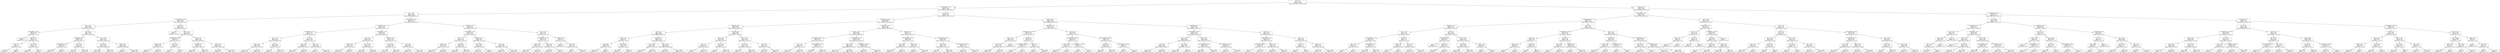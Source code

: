 digraph Tree {
node [shape=box] ;
0 [label="sex <= 1.5\ngini = 0.6776\nsamples = 17820\nvalue = [3179, 1024, 7156, 6325, 136]"] ;
1 [label="convertedAge <= 315.0\ngini = 0.6017\nsamples = 12359\nvalue = [2644, 371, 6929, 2388, 27]"] ;
0 -> 1 [labeldistance=2.5, labelangle=45, headlabel="True"] ;
2 [label="hour <= 16.5\ngini = 0.3256\nsamples = 4440\nvalue = [203, 9, 3584, 639, 5]"] ;
1 -> 2 ;
3 [label="convertedAge <= 105.0\ngini = 0.4254\nsamples = 2207\nvalue = [80, 5, 1583, 535, 4]"] ;
2 -> 3 ;
4 [label="hour <= 3.0\ngini = 0.3098\nsamples = 1283\nvalue = [19, 1, 1043, 219, 1]"] ;
3 -> 4 ;
5 [label="convertedAge <= 45.0\ngini = 0.3418\nsamples = 32\nvalue = [0, 0, 7, 25, 0]"] ;
4 -> 5 ;
6 [label="gini = 0.0\nsamples = 2\nvalue = [0, 0, 2, 0, 0]"] ;
5 -> 6 ;
7 [label="month <= 6.5\ngini = 0.2778\nsamples = 30\nvalue = [0, 0, 5, 25, 0]"] ;
5 -> 7 ;
8 [label="month <= 4.5\ngini = 0.5\nsamples = 6\nvalue = [0, 0, 3, 3, 0]"] ;
7 -> 8 ;
9 [label="gini = 0.375\nsamples = 4\nvalue = [0, 0, 1, 3, 0]"] ;
8 -> 9 ;
10 [label="gini = 0.0\nsamples = 2\nvalue = [0, 0, 2, 0, 0]"] ;
8 -> 10 ;
11 [label="day <= 23.0\ngini = 0.1528\nsamples = 24\nvalue = [0, 0, 2, 22, 0]"] ;
7 -> 11 ;
12 [label="gini = 0.0832\nsamples = 23\nvalue = [0, 0, 1, 22, 0]"] ;
11 -> 12 ;
13 [label="gini = 0.0\nsamples = 1\nvalue = [0, 0, 1, 0, 0]"] ;
11 -> 13 ;
14 [label="hour <= 9.5\ngini = 0.2899\nsamples = 1251\nvalue = [19, 1, 1036, 194, 1]"] ;
4 -> 14 ;
15 [label="AnimalType <= 0.5\ngini = 0.1005\nsamples = 114\nvalue = [0, 0, 108, 5, 1]"] ;
14 -> 15 ;
16 [label="convertedAge <= 75.0\ngini = 0.3018\nsamples = 27\nvalue = [0, 0, 22, 5, 0]"] ;
15 -> 16 ;
17 [label="gini = 0.0868\nsamples = 22\nvalue = [0, 0, 21, 1, 0]"] ;
16 -> 17 ;
18 [label="gini = 0.32\nsamples = 5\nvalue = [0, 0, 1, 4, 0]"] ;
16 -> 18 ;
19 [label="hour <= 8.5\ngini = 0.0227\nsamples = 87\nvalue = [0, 0, 86, 0, 1]"] ;
15 -> 19 ;
20 [label="gini = 0.0\nsamples = 58\nvalue = [0, 0, 58, 0, 0]"] ;
19 -> 20 ;
21 [label="gini = 0.0666\nsamples = 29\nvalue = [0, 0, 28, 0, 1]"] ;
19 -> 21 ;
22 [label="hour <= 14.5\ngini = 0.3059\nsamples = 1137\nvalue = [19, 1, 928, 189, 0]"] ;
14 -> 22 ;
23 [label="day <= 19.5\ngini = 0.3292\nsamples = 739\nvalue = [11, 0, 589, 139, 0]"] ;
22 -> 23 ;
24 [label="gini = 0.2876\nsamples = 462\nvalue = [11, 0, 384, 67, 0]"] ;
23 -> 24 ;
25 [label="gini = 0.3847\nsamples = 277\nvalue = [0, 0, 205, 72, 0]"] ;
23 -> 25 ;
26 [label="month <= 2.5\ngini = 0.2583\nsamples = 398\nvalue = [8, 1, 339, 50, 0]"] ;
22 -> 26 ;
27 [label="gini = 0.0\nsamples = 37\nvalue = [0, 0, 37, 0, 0]"] ;
26 -> 27 ;
28 [label="gini = 0.2805\nsamples = 361\nvalue = [8, 1, 302, 50, 0]"] ;
26 -> 28 ;
29 [label="hour <= 3.5\ngini = 0.5371\nsamples = 924\nvalue = [61, 4, 540, 316, 3]"] ;
3 -> 29 ;
30 [label="gini = 0.0\nsamples = 17\nvalue = [0, 0, 0, 17, 0]"] ;
29 -> 30 ;
31 [label="hour <= 10.5\ngini = 0.5323\nsamples = 907\nvalue = [61, 4, 540, 299, 3]"] ;
29 -> 31 ;
32 [label="convertedAge <= 255.0\ngini = 0.3526\nsamples = 43\nvalue = [0, 2, 34, 6, 1]"] ;
31 -> 32 ;
33 [label="hasName <= 0.5\ngini = 0.2669\nsamples = 39\nvalue = [0, 0, 33, 5, 1]"] ;
32 -> 33 ;
34 [label="gini = 0.5417\nsamples = 12\nvalue = [0, 0, 7, 4, 1]"] ;
33 -> 34 ;
35 [label="gini = 0.0713\nsamples = 27\nvalue = [0, 0, 26, 1, 0]"] ;
33 -> 35 ;
36 [label="hour <= 9.5\ngini = 0.625\nsamples = 4\nvalue = [0, 2, 1, 1, 0]"] ;
32 -> 36 ;
37 [label="gini = 0.0\nsamples = 2\nvalue = [0, 2, 0, 0, 0]"] ;
36 -> 37 ;
38 [label="gini = 0.5\nsamples = 2\nvalue = [0, 0, 1, 1, 0]"] ;
36 -> 38 ;
39 [label="month <= 3.5\ngini = 0.537\nsamples = 864\nvalue = [61, 2, 506, 293, 2]"] ;
31 -> 39 ;
40 [label="hasName <= 0.5\ngini = 0.522\nsamples = 205\nvalue = [22, 1, 130, 52, 0]"] ;
39 -> 40 ;
41 [label="gini = 0.5547\nsamples = 32\nvalue = [2, 0, 14, 16, 0]"] ;
40 -> 41 ;
42 [label="gini = 0.4937\nsamples = 173\nvalue = [20, 1, 116, 36, 0]"] ;
40 -> 42 ;
43 [label="month <= 5.5\ngini = 0.5372\nsamples = 659\nvalue = [39, 1, 376, 241, 2]"] ;
39 -> 43 ;
44 [label="gini = 0.6093\nsamples = 87\nvalue = [12, 0, 37, 38, 0]"] ;
43 -> 44 ;
45 [label="gini = 0.5206\nsamples = 572\nvalue = [27, 1, 339, 203, 2]"] ;
43 -> 45 ;
46 [label="convertedAge <= 135.0\ngini = 0.1918\nsamples = 2233\nvalue = [123, 4, 2001, 104, 1]"] ;
2 -> 46 ;
47 [label="AnimalType <= 0.5\ngini = 0.1107\nsamples = 1625\nvalue = [42, 0, 1531, 51, 1]"] ;
46 -> 47 ;
48 [label="convertedAge <= 75.0\ngini = 0.1777\nsamples = 700\nvalue = [31, 0, 633, 36, 0]"] ;
47 -> 48 ;
49 [label="hour <= 18.5\ngini = 0.1417\nsamples = 506\nvalue = [19, 0, 468, 19, 0]"] ;
48 -> 49 ;
50 [label="hour <= 17.5\ngini = 0.1236\nsamples = 446\nvalue = [12, 0, 417, 17, 0]"] ;
49 -> 50 ;
51 [label="gini = 0.1578\nsamples = 249\nvalue = [8, 0, 228, 13, 0]"] ;
50 -> 51 ;
52 [label="gini = 0.0787\nsamples = 197\nvalue = [4, 0, 189, 4, 0]"] ;
50 -> 52 ;
53 [label="day <= 12.5\ngini = 0.2628\nsamples = 60\nvalue = [7, 0, 51, 2, 0]"] ;
49 -> 53 ;
54 [label="gini = 0.0\nsamples = 28\nvalue = [0, 0, 28, 0, 0]"] ;
53 -> 54 ;
55 [label="gini = 0.4316\nsamples = 32\nvalue = [7, 0, 23, 2, 0]"] ;
53 -> 55 ;
56 [label="sex <= 0.5\ngini = 0.2651\nsamples = 194\nvalue = [12, 0, 165, 17, 0]"] ;
48 -> 56 ;
57 [label="day <= 5.5\ngini = 0.3657\nsamples = 96\nvalue = [10, 0, 75, 11, 0]"] ;
56 -> 57 ;
58 [label="gini = 0.5926\nsamples = 18\nvalue = [4, 0, 10, 4, 0]"] ;
57 -> 58 ;
59 [label="gini = 0.2916\nsamples = 78\nvalue = [6, 0, 65, 7, 0]"] ;
57 -> 59 ;
60 [label="day <= 1.5\ngini = 0.1524\nsamples = 98\nvalue = [2, 0, 90, 6, 0]"] ;
56 -> 60 ;
61 [label="gini = 0.5\nsamples = 6\nvalue = [1, 0, 4, 1, 0]"] ;
60 -> 61 ;
62 [label="gini = 0.1231\nsamples = 92\nvalue = [1, 0, 86, 5, 0]"] ;
60 -> 62 ;
63 [label="convertedAge <= 75.0\ngini = 0.0571\nsamples = 925\nvalue = [11, 0, 898, 15, 1]"] ;
47 -> 63 ;
64 [label="day <= 2.5\ngini = 0.0296\nsamples = 667\nvalue = [6, 0, 657, 4, 0]"] ;
63 -> 64 ;
65 [label="month <= 9.5\ngini = 0.1349\nsamples = 42\nvalue = [1, 0, 39, 2, 0]"] ;
64 -> 65 ;
66 [label="gini = 0.0555\nsamples = 35\nvalue = [1, 0, 34, 0, 0]"] ;
65 -> 66 ;
67 [label="gini = 0.4082\nsamples = 7\nvalue = [0, 0, 5, 2, 0]"] ;
65 -> 67 ;
68 [label="hour <= 18.5\ngini = 0.0222\nsamples = 625\nvalue = [5, 0, 618, 2, 0]"] ;
64 -> 68 ;
69 [label="gini = 0.015\nsamples = 530\nvalue = [2, 0, 526, 2, 0]"] ;
68 -> 69 ;
70 [label="gini = 0.0612\nsamples = 95\nvalue = [3, 0, 92, 0, 0]"] ;
68 -> 70 ;
71 [label="hasName <= 0.5\ngini = 0.1252\nsamples = 258\nvalue = [5, 0, 241, 11, 1]"] ;
63 -> 71 ;
72 [label="hour <= 18.5\ngini = 0.286\nsamples = 66\nvalue = [2, 0, 55, 9, 0]"] ;
71 -> 72 ;
73 [label="gini = 0.1768\nsamples = 52\nvalue = [1, 0, 47, 4, 0]"] ;
72 -> 73 ;
74 [label="gini = 0.5408\nsamples = 14\nvalue = [1, 0, 8, 5, 0]"] ;
72 -> 74 ;
75 [label="day <= 26.5\ngini = 0.0611\nsamples = 192\nvalue = [3, 0, 186, 2, 1]"] ;
71 -> 75 ;
76 [label="gini = 0.0235\nsamples = 169\nvalue = [1, 0, 167, 0, 1]"] ;
75 -> 76 ;
77 [label="gini = 0.3025\nsamples = 23\nvalue = [2, 0, 19, 2, 0]"] ;
75 -> 77 ;
78 [label="AnimalType <= 0.5\ngini = 0.377\nsamples = 608\nvalue = [81, 4, 470, 53, 0]"] ;
46 -> 78 ;
79 [label="convertedAge <= 195.0\ngini = 0.4298\nsamples = 453\nvalue = [73, 3, 331, 46, 0]"] ;
78 -> 79 ;
80 [label="day <= 21.5\ngini = 0.3717\nsamples = 180\nvalue = [15, 2, 140, 23, 0]"] ;
79 -> 80 ;
81 [label="month <= 5.5\ngini = 0.2884\nsamples = 121\nvalue = [7, 0, 101, 13, 0]"] ;
80 -> 81 ;
82 [label="gini = 0.4268\nsamples = 52\nvalue = [5, 0, 38, 9, 0]"] ;
81 -> 82 ;
83 [label="gini = 0.1622\nsamples = 69\nvalue = [2, 0, 63, 4, 0]"] ;
81 -> 83 ;
84 [label="day <= 25.5\ngini = 0.5148\nsamples = 59\nvalue = [8, 2, 39, 10, 0]"] ;
80 -> 84 ;
85 [label="gini = 0.5945\nsamples = 29\nvalue = [6, 0, 16, 7, 0]"] ;
84 -> 85 ;
86 [label="gini = 0.3933\nsamples = 30\nvalue = [2, 2, 23, 3, 0]"] ;
84 -> 86 ;
87 [label="hasName <= 0.5\ngini = 0.4583\nsamples = 273\nvalue = [58, 1, 191, 23, 0]"] ;
79 -> 87 ;
88 [label="hour <= 21.0\ngini = 0.2856\nsamples = 43\nvalue = [3, 0, 36, 4, 0]"] ;
87 -> 88 ;
89 [label="gini = 0.2551\nsamples = 42\nvalue = [3, 0, 36, 3, 0]"] ;
88 -> 89 ;
90 [label="gini = 0.0\nsamples = 1\nvalue = [0, 0, 0, 1, 0]"] ;
88 -> 90 ;
91 [label="sex <= 0.5\ngini = 0.4818\nsamples = 230\nvalue = [55, 1, 155, 19, 0]"] ;
87 -> 91 ;
92 [label="gini = 0.5482\nsamples = 121\nvalue = [33, 1, 73, 14, 0]"] ;
91 -> 92 ;
93 [label="gini = 0.3912\nsamples = 109\nvalue = [22, 0, 82, 5, 0]"] ;
91 -> 93 ;
94 [label="hour <= 18.5\ngini = 0.1911\nsamples = 155\nvalue = [8, 1, 139, 7, 0]"] ;
78 -> 94 ;
95 [label="convertedAge <= 255.0\ngini = 0.1123\nsamples = 135\nvalue = [7, 0, 127, 1, 0]"] ;
94 -> 95 ;
96 [label="month <= 7.5\ngini = 0.0666\nsamples = 116\nvalue = [4, 0, 112, 0, 0]"] ;
95 -> 96 ;
97 [label="gini = 0.0351\nsamples = 56\nvalue = [1, 0, 55, 0, 0]"] ;
96 -> 97 ;
98 [label="gini = 0.095\nsamples = 60\nvalue = [3, 0, 57, 0, 0]"] ;
96 -> 98 ;
99 [label="day <= 27.5\ngini = 0.349\nsamples = 19\nvalue = [3, 0, 15, 1, 0]"] ;
95 -> 99 ;
100 [label="gini = 0.2901\nsamples = 18\nvalue = [2, 0, 15, 1, 0]"] ;
99 -> 100 ;
101 [label="gini = 0.0\nsamples = 1\nvalue = [1, 0, 0, 0, 0]"] ;
99 -> 101 ;
102 [label="hasName <= 0.5\ngini = 0.545\nsamples = 20\nvalue = [1, 1, 12, 6, 0]"] ;
94 -> 102 ;
103 [label="gini = 0.0\nsamples = 6\nvalue = [0, 0, 0, 6, 0]"] ;
102 -> 103 ;
104 [label="day <= 4.0\ngini = 0.2551\nsamples = 14\nvalue = [1, 1, 12, 0, 0]"] ;
102 -> 104 ;
105 [label="gini = 0.0\nsamples = 1\nvalue = [0, 1, 0, 0, 0]"] ;
104 -> 105 ;
106 [label="gini = 0.142\nsamples = 13\nvalue = [1, 0, 12, 0, 0]"] ;
104 -> 106 ;
107 [label="hour <= 16.5\ngini = 0.6757\nsamples = 7919\nvalue = [2441, 362, 3345, 1749, 22]"] ;
1 -> 107 ;
108 [label="convertedAge <= 912.5\ngini = 0.6983\nsamples = 5245\nvalue = [1533, 293, 1902, 1499, 18]"] ;
107 -> 108 ;
109 [label="AnimalType <= 0.5\ngini = 0.6599\nsamples = 2440\nvalue = [491, 75, 1060, 809, 5]"] ;
108 -> 109 ;
110 [label="hour <= 2.5\ngini = 0.6505\nsamples = 1874\nvalue = [409, 58, 889, 516, 2]"] ;
109 -> 110 ;
111 [label="month <= 2.5\ngini = 0.354\nsamples = 57\nvalue = [5, 0, 7, 45, 0]"] ;
110 -> 111 ;
112 [label="day <= 9.0\ngini = 0.0832\nsamples = 23\nvalue = [1, 0, 0, 22, 0]"] ;
111 -> 112 ;
113 [label="gini = 0.2188\nsamples = 8\nvalue = [1, 0, 0, 7, 0]"] ;
112 -> 113 ;
114 [label="gini = 0.0\nsamples = 15\nvalue = [0, 0, 0, 15, 0]"] ;
112 -> 114 ;
115 [label="month <= 10.5\ngini = 0.4862\nsamples = 34\nvalue = [4, 0, 7, 23, 0]"] ;
111 -> 115 ;
116 [label="gini = 0.6077\nsamples = 21\nvalue = [4, 0, 6, 11, 0]"] ;
115 -> 116 ;
117 [label="gini = 0.142\nsamples = 13\nvalue = [0, 0, 1, 12, 0]"] ;
115 -> 117 ;
118 [label="hasName <= 0.5\ngini = 0.6467\nsamples = 1817\nvalue = [404, 58, 882, 471, 2]"] ;
110 -> 118 ;
119 [label="hour <= 10.5\ngini = 0.5593\nsamples = 140\nvalue = [7, 2, 64, 67, 0]"] ;
118 -> 119 ;
120 [label="gini = 0.2188\nsamples = 8\nvalue = [0, 0, 7, 1, 0]"] ;
119 -> 120 ;
121 [label="gini = 0.5605\nsamples = 132\nvalue = [7, 2, 57, 66, 0]"] ;
119 -> 121 ;
122 [label="hour <= 11.5\ngini = 0.6469\nsamples = 1677\nvalue = [397, 56, 818, 404, 2]"] ;
118 -> 122 ;
123 [label="gini = 0.6939\nsamples = 278\nvalue = [93, 13, 96, 75, 1]"] ;
122 -> 123 ;
124 [label="gini = 0.6302\nsamples = 1399\nvalue = [304, 43, 722, 329, 1]"] ;
122 -> 124 ;
125 [label="hasName <= 0.5\ngini = 0.6188\nsamples = 566\nvalue = [82, 17, 171, 293, 3]"] ;
109 -> 125 ;
126 [label="hour <= 9.5\ngini = 0.4746\nsamples = 94\nvalue = [6, 15, 4, 66, 3]"] ;
125 -> 126 ;
127 [label="hour <= 7.5\ngini = 0.2238\nsamples = 40\nvalue = [0, 4, 0, 35, 1]"] ;
126 -> 127 ;
128 [label="gini = 0.0\nsamples = 1\nvalue = [0, 1, 0, 0, 0]"] ;
127 -> 128 ;
129 [label="gini = 0.188\nsamples = 39\nvalue = [0, 3, 0, 35, 1]"] ;
127 -> 129 ;
130 [label="hour <= 10.5\ngini = 0.6097\nsamples = 54\nvalue = [6, 11, 4, 31, 2]"] ;
126 -> 130 ;
131 [label="gini = 0.5\nsamples = 6\nvalue = [1, 4, 0, 1, 0]"] ;
130 -> 131 ;
132 [label="gini = 0.5686\nsamples = 48\nvalue = [5, 7, 4, 30, 2]"] ;
130 -> 132 ;
133 [label="hour <= 15.5\ngini = 0.6176\nsamples = 472\nvalue = [76, 2, 167, 227, 0]"] ;
125 -> 133 ;
134 [label="hour <= 11.5\ngini = 0.6036\nsamples = 418\nvalue = [64, 2, 136, 216, 0]"] ;
133 -> 134 ;
135 [label="gini = 0.6517\nsamples = 77\nvalue = [16, 1, 32, 28, 0]"] ;
134 -> 135 ;
136 [label="gini = 0.5832\nsamples = 341\nvalue = [48, 1, 104, 188, 0]"] ;
134 -> 136 ;
137 [label="day <= 8.5\ngini = 0.5796\nsamples = 54\nvalue = [12, 0, 31, 11, 0]"] ;
133 -> 137 ;
138 [label="gini = 0.4898\nsamples = 14\nvalue = [6, 0, 8, 0, 0]"] ;
137 -> 138 ;
139 [label="gini = 0.5712\nsamples = 40\nvalue = [6, 0, 23, 11, 0]"] ;
137 -> 139 ;
140 [label="AnimalType <= 0.5\ngini = 0.7053\nsamples = 2805\nvalue = [1042, 218, 842, 690, 13]"] ;
108 -> 140 ;
141 [label="hasName <= 0.5\ngini = 0.6781\nsamples = 2088\nvalue = [915, 135, 604, 428, 6]"] ;
140 -> 141 ;
142 [label="convertedAge <= 2737.5\ngini = 0.6402\nsamples = 110\nvalue = [12, 13, 26, 58, 1]"] ;
141 -> 142 ;
143 [label="day <= 11.5\ngini = 0.5973\nsamples = 76\nvalue = [8, 2, 24, 41, 1]"] ;
142 -> 143 ;
144 [label="gini = 0.5974\nsamples = 23\nvalue = [2, 0, 12, 8, 1]"] ;
143 -> 144 ;
145 [label="gini = 0.5468\nsamples = 53\nvalue = [6, 2, 12, 33, 0]"] ;
143 -> 145 ;
146 [label="convertedAge <= 3102.5\ngini = 0.628\nsamples = 34\nvalue = [4, 11, 2, 17, 0]"] ;
142 -> 146 ;
147 [label="gini = 0.6562\nsamples = 8\nvalue = [2, 4, 1, 1, 0]"] ;
146 -> 147 ;
148 [label="gini = 0.5414\nsamples = 26\nvalue = [2, 7, 1, 16, 0]"] ;
146 -> 148 ;
149 [label="convertedAge <= 3102.5\ngini = 0.6674\nsamples = 1978\nvalue = [903, 122, 578, 370, 5]"] ;
141 -> 149 ;
150 [label="hour <= 10.5\ngini = 0.6752\nsamples = 1584\nvalue = [668, 89, 512, 314, 1]"] ;
149 -> 150 ;
151 [label="gini = 0.7109\nsamples = 101\nvalue = [12, 26, 40, 23, 0]"] ;
150 -> 151 ;
152 [label="gini = 0.6627\nsamples = 1483\nvalue = [656, 63, 472, 291, 1]"] ;
150 -> 152 ;
153 [label="convertedAge <= 4197.5\ngini = 0.5889\nsamples = 394\nvalue = [235, 33, 66, 56, 4]"] ;
149 -> 153 ;
154 [label="gini = 0.6245\nsamples = 243\nvalue = [132, 13, 53, 42, 3]"] ;
153 -> 154 ;
155 [label="gini = 0.5011\nsamples = 151\nvalue = [103, 20, 13, 14, 1]"] ;
153 -> 155 ;
156 [label="hasName <= 0.5\ngini = 0.7114\nsamples = 717\nvalue = [127, 83, 238, 262, 7]"] ;
140 -> 156 ;
157 [label="convertedAge <= 2737.5\ngini = 0.6496\nsamples = 93\nvalue = [4, 39, 11, 37, 2]"] ;
156 -> 157 ;
158 [label="hour <= 9.5\ngini = 0.6065\nsamples = 56\nvalue = [3, 10, 10, 32, 1]"] ;
157 -> 158 ;
159 [label="gini = 0.1694\nsamples = 22\nvalue = [0, 1, 0, 20, 1]"] ;
158 -> 159 ;
160 [label="gini = 0.7111\nsamples = 34\nvalue = [3, 9, 10, 12, 0]"] ;
158 -> 160 ;
161 [label="hour <= 9.5\ngini = 0.3652\nsamples = 37\nvalue = [1, 29, 1, 5, 1]"] ;
157 -> 161 ;
162 [label="gini = 0.48\nsamples = 5\nvalue = [0, 2, 0, 3, 0]"] ;
161 -> 162 ;
163 [label="gini = 0.2812\nsamples = 32\nvalue = [1, 27, 1, 2, 1]"] ;
161 -> 163 ;
164 [label="convertedAge <= 3467.5\ngini = 0.6938\nsamples = 624\nvalue = [123, 44, 227, 225, 5]"] ;
156 -> 164 ;
165 [label="hour <= 3.0\ngini = 0.6762\nsamples = 488\nvalue = [92, 24, 171, 197, 4]"] ;
164 -> 165 ;
166 [label="gini = 0.34\nsamples = 10\nvalue = [1, 0, 1, 8, 0]"] ;
165 -> 166 ;
167 [label="gini = 0.6783\nsamples = 478\nvalue = [91, 24, 170, 189, 4]"] ;
165 -> 167 ;
168 [label="convertedAge <= 4927.5\ngini = 0.7144\nsamples = 136\nvalue = [31, 20, 56, 28, 1]"] ;
164 -> 168 ;
169 [label="gini = 0.679\nsamples = 104\nvalue = [23, 10, 49, 21, 1]"] ;
168 -> 169 ;
170 [label="gini = 0.7441\nsamples = 32\nvalue = [8, 10, 7, 7, 0]"] ;
168 -> 170 ;
171 [label="hasName <= 0.5\ngini = 0.5841\nsamples = 2674\nvalue = [908, 69, 1443, 250, 4]"] ;
107 -> 171 ;
172 [label="AnimalType <= 0.5\ngini = 0.5139\nsamples = 288\nvalue = [13, 12, 185, 76, 2]"] ;
171 -> 172 ;
173 [label="convertedAge <= 2372.5\ngini = 0.3697\nsamples = 218\nvalue = [7, 1, 168, 41, 1]"] ;
172 -> 173 ;
174 [label="hour <= 21.5\ngini = 0.3391\nsamples = 205\nvalue = [7, 0, 163, 34, 1]"] ;
173 -> 174 ;
175 [label="day <= 25.5\ngini = 0.3241\nsamples = 202\nvalue = [7, 0, 163, 31, 1]"] ;
174 -> 175 ;
176 [label="gini = 0.3626\nsamples = 170\nvalue = [6, 0, 132, 31, 1]"] ;
175 -> 176 ;
177 [label="gini = 0.0605\nsamples = 32\nvalue = [1, 0, 31, 0, 0]"] ;
175 -> 177 ;
178 [label="gini = 0.0\nsamples = 3\nvalue = [0, 0, 0, 3, 0]"] ;
174 -> 178 ;
179 [label="month <= 4.5\ngini = 0.5562\nsamples = 13\nvalue = [0, 1, 5, 7, 0]"] ;
173 -> 179 ;
180 [label="convertedAge <= 3467.5\ngini = 0.4444\nsamples = 3\nvalue = [0, 1, 0, 2, 0]"] ;
179 -> 180 ;
181 [label="gini = 0.0\nsamples = 2\nvalue = [0, 0, 0, 2, 0]"] ;
180 -> 181 ;
182 [label="gini = 0.0\nsamples = 1\nvalue = [0, 1, 0, 0, 0]"] ;
180 -> 182 ;
183 [label="month <= 7.0\ngini = 0.5\nsamples = 10\nvalue = [0, 0, 5, 5, 0]"] ;
179 -> 183 ;
184 [label="gini = 0.0\nsamples = 2\nvalue = [0, 0, 2, 0, 0]"] ;
183 -> 184 ;
185 [label="gini = 0.4688\nsamples = 8\nvalue = [0, 0, 3, 5, 0]"] ;
183 -> 185 ;
186 [label="hour <= 17.5\ngini = 0.6588\nsamples = 70\nvalue = [6, 11, 17, 35, 1]"] ;
172 -> 186 ;
187 [label="convertedAge <= 2190.0\ngini = 0.5408\nsamples = 14\nvalue = [2, 1, 9, 2, 0]"] ;
186 -> 187 ;
188 [label="month <= 8.5\ngini = 0.4028\nsamples = 12\nvalue = [1, 0, 9, 2, 0]"] ;
187 -> 188 ;
189 [label="gini = 0.2975\nsamples = 11\nvalue = [0, 0, 9, 2, 0]"] ;
188 -> 189 ;
190 [label="gini = 0.0\nsamples = 1\nvalue = [1, 0, 0, 0, 0]"] ;
188 -> 190 ;
191 [label="convertedAge <= 3285.0\ngini = 0.5\nsamples = 2\nvalue = [1, 1, 0, 0, 0]"] ;
187 -> 191 ;
192 [label="gini = 0.0\nsamples = 1\nvalue = [0, 1, 0, 0, 0]"] ;
191 -> 192 ;
193 [label="gini = 0.0\nsamples = 1\nvalue = [1, 0, 0, 0, 0]"] ;
191 -> 193 ;
194 [label="convertedAge <= 3285.0\ngini = 0.595\nsamples = 56\nvalue = [4, 10, 8, 33, 1]"] ;
186 -> 194 ;
195 [label="month <= 2.5\ngini = 0.5367\nsamples = 51\nvalue = [4, 6, 8, 33, 0]"] ;
194 -> 195 ;
196 [label="gini = 0.265\nsamples = 20\nvalue = [1, 0, 2, 17, 0]"] ;
195 -> 196 ;
197 [label="gini = 0.6493\nsamples = 31\nvalue = [3, 6, 6, 16, 0]"] ;
195 -> 197 ;
198 [label="convertedAge <= 4015.0\ngini = 0.32\nsamples = 5\nvalue = [0, 4, 0, 0, 1]"] ;
194 -> 198 ;
199 [label="gini = 0.0\nsamples = 4\nvalue = [0, 4, 0, 0, 0]"] ;
198 -> 199 ;
200 [label="gini = 0.0\nsamples = 1\nvalue = [0, 0, 0, 0, 1]"] ;
198 -> 200 ;
201 [label="AnimalType <= 0.5\ngini = 0.5754\nsamples = 2386\nvalue = [895, 57, 1258, 174, 2]"] ;
171 -> 201 ;
202 [label="convertedAge <= 1642.5\ngini = 0.5815\nsamples = 2072\nvalue = [836, 49, 1036, 149, 2]"] ;
201 -> 202 ;
203 [label="hour <= 18.5\ngini = 0.5554\nsamples = 1584\nvalue = [584, 26, 874, 99, 1]"] ;
202 -> 203 ;
204 [label="sex <= 0.5\ngini = 0.5661\nsamples = 1428\nvalue = [548, 25, 758, 96, 1]"] ;
203 -> 204 ;
205 [label="gini = 0.5853\nsamples = 815\nvalue = [334, 14, 399, 67, 1]"] ;
204 -> 205 ;
206 [label="gini = 0.5326\nsamples = 613\nvalue = [214, 11, 359, 29, 0]"] ;
204 -> 206 ;
207 [label="day <= 26.5\ngini = 0.3934\nsamples = 156\nvalue = [36, 1, 116, 3, 0]"] ;
203 -> 207 ;
208 [label="gini = 0.3723\nsamples = 136\nvalue = [28, 1, 104, 3, 0]"] ;
207 -> 208 ;
209 [label="gini = 0.48\nsamples = 20\nvalue = [8, 0, 12, 0, 0]"] ;
207 -> 209 ;
210 [label="hour <= 18.5\ngini = 0.6104\nsamples = 488\nvalue = [252, 23, 162, 50, 1]"] ;
202 -> 210 ;
211 [label="convertedAge <= 3832.5\ngini = 0.6043\nsamples = 430\nvalue = [232, 20, 129, 48, 1]"] ;
210 -> 211 ;
212 [label="gini = 0.6009\nsamples = 375\nvalue = [198, 10, 122, 44, 1]"] ;
211 -> 212 ;
213 [label="gini = 0.5633\nsamples = 55\nvalue = [34, 10, 7, 4, 0]"] ;
211 -> 213 ;
214 [label="convertedAge <= 2737.5\ngini = 0.5535\nsamples = 58\nvalue = [20, 3, 33, 2, 0]"] ;
210 -> 214 ;
215 [label="gini = 0.462\nsamples = 35\nvalue = [9, 1, 24, 1, 0]"] ;
214 -> 215 ;
216 [label="gini = 0.6087\nsamples = 23\nvalue = [11, 2, 9, 1, 0]"] ;
214 -> 216 ;
217 [label="subsex <= 0.5\ngini = 0.4578\nsamples = 314\nvalue = [59, 8, 222, 25, 0]"] ;
201 -> 217 ;
218 [label="convertedAge <= 547.5\ngini = 0.5593\nsamples = 132\nvalue = [35, 4, 79, 14, 0]"] ;
217 -> 218 ;
219 [label="convertedAge <= 347.5\ngini = 0.2438\nsamples = 22\nvalue = [2, 0, 19, 1, 0]"] ;
218 -> 219 ;
220 [label="gini = 0.0\nsamples = 1\nvalue = [1, 0, 0, 0, 0]"] ;
219 -> 220 ;
221 [label="gini = 0.1769\nsamples = 21\nvalue = [1, 0, 19, 1, 0]"] ;
219 -> 221 ;
222 [label="month <= 11.5\ngini = 0.5972\nsamples = 110\nvalue = [33, 4, 60, 13, 0]"] ;
218 -> 222 ;
223 [label="gini = 0.5859\nsamples = 99\nvalue = [25, 4, 57, 13, 0]"] ;
222 -> 223 ;
224 [label="gini = 0.3967\nsamples = 11\nvalue = [8, 0, 3, 0, 0]"] ;
222 -> 224 ;
225 [label="day <= 1.5\ngini = 0.3611\nsamples = 182\nvalue = [24, 4, 143, 11, 0]"] ;
217 -> 225 ;
226 [label="hour <= 17.5\ngini = 0.5\nsamples = 10\nvalue = [0, 0, 5, 5, 0]"] ;
225 -> 226 ;
227 [label="gini = 0.0\nsamples = 5\nvalue = [0, 0, 0, 5, 0]"] ;
226 -> 227 ;
228 [label="gini = 0.0\nsamples = 5\nvalue = [0, 0, 5, 0, 0]"] ;
226 -> 228 ;
229 [label="month <= 3.5\ngini = 0.335\nsamples = 172\nvalue = [24, 4, 138, 6, 0]"] ;
225 -> 229 ;
230 [label="gini = 0.1308\nsamples = 29\nvalue = [1, 0, 27, 1, 0]"] ;
229 -> 230 ;
231 [label="gini = 0.3696\nsamples = 143\nvalue = [23, 4, 111, 5, 0]"] ;
229 -> 231 ;
232 [label="hasName <= 0.5\ngini = 0.4542\nsamples = 5461\nvalue = [535, 653, 227, 3937, 109]"] ;
0 -> 232 [labeldistance=2.5, labelangle=-45, headlabel="False"] ;
233 [label="convertedAge <= 547.5\ngini = 0.3001\nsamples = 3404\nvalue = [47, 465, 6, 2808, 78]"] ;
232 -> 233 ;
234 [label="convertedAge <= 24.5\ngini = 0.2322\nsamples = 2819\nvalue = [39, 252, 5, 2456, 67]"] ;
233 -> 234 ;
235 [label="AnimalType <= 0.5\ngini = 0.1135\nsamples = 1235\nvalue = [18, 27, 0, 1162, 28]"] ;
234 -> 235 ;
236 [label="hour <= 13.5\ngini = 0.3333\nsamples = 134\nvalue = [16, 4, 0, 108, 6]"] ;
235 -> 236 ;
237 [label="convertedAge <= 1.5\ngini = 0.5568\nsamples = 53\nvalue = [14, 4, 0, 32, 3]"] ;
236 -> 237 ;
238 [label="day <= 15.0\ngini = 0.2778\nsamples = 6\nvalue = [5, 1, 0, 0, 0]"] ;
237 -> 238 ;
239 [label="gini = 0.0\nsamples = 1\nvalue = [0, 1, 0, 0, 0]"] ;
238 -> 239 ;
240 [label="gini = 0.0\nsamples = 5\nvalue = [5, 0, 0, 0, 0]"] ;
238 -> 240 ;
241 [label="convertedAge <= 10.5\ngini = 0.4916\nsamples = 47\nvalue = [9, 3, 0, 32, 3]"] ;
237 -> 241 ;
242 [label="gini = 0.2996\nsamples = 29\nvalue = [0, 2, 0, 24, 3]"] ;
241 -> 242 ;
243 [label="gini = 0.5494\nsamples = 18\nvalue = [9, 1, 0, 8, 0]"] ;
241 -> 243 ;
244 [label="day <= 3.5\ngini = 0.1177\nsamples = 81\nvalue = [2, 0, 0, 76, 3]"] ;
236 -> 244 ;
245 [label="month <= 9.0\ngini = 0.32\nsamples = 10\nvalue = [0, 0, 0, 8, 2]"] ;
244 -> 245 ;
246 [label="gini = 0.0\nsamples = 2\nvalue = [0, 0, 0, 0, 2]"] ;
245 -> 246 ;
247 [label="gini = 0.0\nsamples = 8\nvalue = [0, 0, 0, 8, 0]"] ;
245 -> 247 ;
248 [label="sex <= 2.5\ngini = 0.0817\nsamples = 71\nvalue = [2, 0, 0, 68, 1]"] ;
244 -> 248 ;
249 [label="gini = 0.0345\nsamples = 57\nvalue = [1, 0, 0, 56, 0]"] ;
248 -> 249 ;
250 [label="gini = 0.2551\nsamples = 14\nvalue = [1, 0, 0, 12, 1]"] ;
248 -> 250 ;
251 [label="hour <= 9.5\ngini = 0.0827\nsamples = 1101\nvalue = [2, 23, 0, 1054, 22]"] ;
235 -> 251 ;
252 [label="convertedAge <= 5.5\ngini = 0.4429\nsamples = 34\nvalue = [0, 2, 0, 24, 8]"] ;
251 -> 252 ;
253 [label="gini = 0.0\nsamples = 6\nvalue = [0, 0, 0, 0, 6]"] ;
252 -> 253 ;
254 [label="subsex <= 1.5\ngini = 0.2551\nsamples = 28\nvalue = [0, 2, 0, 24, 2]"] ;
252 -> 254 ;
255 [label="gini = 0.0868\nsamples = 22\nvalue = [0, 0, 0, 21, 1]"] ;
254 -> 255 ;
256 [label="gini = 0.6111\nsamples = 6\nvalue = [0, 2, 0, 3, 1]"] ;
254 -> 256 ;
257 [label="hour <= 19.5\ngini = 0.0676\nsamples = 1067\nvalue = [2, 21, 0, 1030, 14]"] ;
251 -> 257 ;
258 [label="hour <= 13.5\ngini = 0.0642\nsamples = 1064\nvalue = [2, 21, 0, 1029, 12]"] ;
257 -> 258 ;
259 [label="gini = 0.1206\nsamples = 316\nvalue = [0, 10, 0, 296, 10]"] ;
258 -> 259 ;
260 [label="gini = 0.0395\nsamples = 748\nvalue = [2, 11, 0, 733, 2]"] ;
258 -> 260 ;
261 [label="subsex <= 1.0\ngini = 0.4444\nsamples = 3\nvalue = [0, 0, 0, 1, 2]"] ;
257 -> 261 ;
262 [label="gini = 0.0\nsamples = 2\nvalue = [0, 0, 0, 0, 2]"] ;
261 -> 262 ;
263 [label="gini = 0.0\nsamples = 1\nvalue = [0, 0, 0, 1, 0]"] ;
261 -> 263 ;
264 [label="hour <= 9.5\ngini = 0.3117\nsamples = 1584\nvalue = [21, 225, 5, 1294, 39]"] ;
234 -> 264 ;
265 [label="convertedAge <= 32.5\ngini = 0.1312\nsamples = 504\nvalue = [0, 25, 0, 469, 10]"] ;
264 -> 265 ;
266 [label="hour <= 4.0\ngini = 0.6616\nsamples = 23\nvalue = [0, 9, 0, 7, 7]"] ;
265 -> 266 ;
267 [label="subsex <= 0.5\ngini = 0.2449\nsamples = 7\nvalue = [0, 0, 0, 6, 1]"] ;
266 -> 267 ;
268 [label="gini = 0.0\nsamples = 1\nvalue = [0, 0, 0, 0, 1]"] ;
267 -> 268 ;
269 [label="gini = 0.0\nsamples = 6\nvalue = [0, 0, 0, 6, 0]"] ;
267 -> 269 ;
270 [label="month <= 8.5\ngini = 0.5391\nsamples = 16\nvalue = [0, 9, 0, 1, 6]"] ;
266 -> 270 ;
271 [label="gini = 0.5\nsamples = 6\nvalue = [0, 1, 0, 1, 4]"] ;
270 -> 271 ;
272 [label="gini = 0.32\nsamples = 10\nvalue = [0, 8, 0, 0, 2]"] ;
270 -> 272 ;
273 [label="hour <= 8.5\ngini = 0.0763\nsamples = 481\nvalue = [0, 16, 0, 462, 3]"] ;
265 -> 273 ;
274 [label="day <= 9.5\ngini = 0.4444\nsamples = 21\nvalue = [0, 7, 0, 14, 0]"] ;
273 -> 274 ;
275 [label="gini = 0.0\nsamples = 5\nvalue = [0, 0, 0, 5, 0]"] ;
274 -> 275 ;
276 [label="gini = 0.4922\nsamples = 16\nvalue = [0, 7, 0, 9, 0]"] ;
274 -> 276 ;
277 [label="AnimalType <= 0.5\ngini = 0.0511\nsamples = 460\nvalue = [0, 9, 0, 448, 3]"] ;
273 -> 277 ;
278 [label="gini = 0.5\nsamples = 2\nvalue = [0, 0, 0, 1, 1]"] ;
277 -> 278 ;
279 [label="gini = 0.0471\nsamples = 458\nvalue = [0, 9, 0, 447, 2]"] ;
277 -> 279 ;
280 [label="hour <= 10.5\ngini = 0.3811\nsamples = 1080\nvalue = [21, 200, 5, 825, 29]"] ;
264 -> 280 ;
281 [label="month <= 6.5\ngini = 0.5448\nsamples = 36\nvalue = [0, 19, 0, 15, 2]"] ;
280 -> 281 ;
282 [label="subsex <= 1.5\ngini = 0.5293\nsamples = 23\nvalue = [0, 7, 0, 14, 2]"] ;
281 -> 282 ;
283 [label="gini = 0.3457\nsamples = 18\nvalue = [0, 4, 0, 14, 0]"] ;
282 -> 283 ;
284 [label="gini = 0.48\nsamples = 5\nvalue = [0, 3, 0, 0, 2]"] ;
282 -> 284 ;
285 [label="convertedAge <= 29.0\ngini = 0.142\nsamples = 13\nvalue = [0, 12, 0, 1, 0]"] ;
281 -> 285 ;
286 [label="gini = 0.5\nsamples = 2\nvalue = [0, 1, 0, 1, 0]"] ;
285 -> 286 ;
287 [label="gini = 0.0\nsamples = 11\nvalue = [0, 11, 0, 0, 0]"] ;
285 -> 287 ;
288 [label="convertedAge <= 29.0\ngini = 0.3669\nsamples = 1044\nvalue = [21, 181, 5, 810, 27]"] ;
280 -> 288 ;
289 [label="hour <= 21.0\ngini = 0.1934\nsamples = 160\nvalue = [1, 14, 0, 143, 2]"] ;
288 -> 289 ;
290 [label="gini = 0.1842\nsamples = 159\nvalue = [1, 13, 0, 143, 2]"] ;
289 -> 290 ;
291 [label="gini = 0.0\nsamples = 1\nvalue = [0, 1, 0, 0, 0]"] ;
289 -> 291 ;
292 [label="AnimalType <= 0.5\ngini = 0.3937\nsamples = 884\nvalue = [20, 167, 5, 667, 25]"] ;
288 -> 292 ;
293 [label="gini = 0.309\nsamples = 390\nvalue = [13, 50, 1, 320, 6]"] ;
292 -> 293 ;
294 [label="gini = 0.4488\nsamples = 494\nvalue = [7, 117, 4, 347, 19]"] ;
292 -> 294 ;
295 [label="hour <= 9.5\ngini = 0.5048\nsamples = 585\nvalue = [8, 213, 1, 352, 11]"] ;
233 -> 295 ;
296 [label="AnimalType <= 0.5\ngini = 0.2212\nsamples = 184\nvalue = [0, 21, 0, 161, 2]"] ;
295 -> 296 ;
297 [label="hour <= 7.5\ngini = 0.4383\nsamples = 18\nvalue = [0, 13, 0, 3, 2]"] ;
296 -> 297 ;
298 [label="hour <= 3.5\ngini = 0.375\nsamples = 4\nvalue = [0, 0, 0, 3, 1]"] ;
297 -> 298 ;
299 [label="gini = 0.0\nsamples = 3\nvalue = [0, 0, 0, 3, 0]"] ;
298 -> 299 ;
300 [label="gini = 0.0\nsamples = 1\nvalue = [0, 0, 0, 0, 1]"] ;
298 -> 300 ;
301 [label="day <= 4.5\ngini = 0.1327\nsamples = 14\nvalue = [0, 13, 0, 0, 1]"] ;
297 -> 301 ;
302 [label="gini = 0.0\nsamples = 1\nvalue = [0, 0, 0, 0, 1]"] ;
301 -> 302 ;
303 [label="gini = 0.0\nsamples = 13\nvalue = [0, 13, 0, 0, 0]"] ;
301 -> 303 ;
304 [label="convertedAge <= 3102.5\ngini = 0.0917\nsamples = 166\nvalue = [0, 8, 0, 158, 0]"] ;
296 -> 304 ;
305 [label="day <= 4.5\ngini = 0.0812\nsamples = 165\nvalue = [0, 7, 0, 158, 0]"] ;
304 -> 305 ;
306 [label="month <= 1.5\ngini = 0.2604\nsamples = 26\nvalue = [0, 4, 0, 22, 0]"] ;
305 -> 306 ;
307 [label="gini = 0.0\nsamples = 2\nvalue = [0, 2, 0, 0, 0]"] ;
306 -> 307 ;
308 [label="gini = 0.1528\nsamples = 24\nvalue = [0, 2, 0, 22, 0]"] ;
306 -> 308 ;
309 [label="subsex <= 0.5\ngini = 0.0422\nsamples = 139\nvalue = [0, 3, 0, 136, 0]"] ;
305 -> 309 ;
310 [label="gini = 0.1388\nsamples = 40\nvalue = [0, 3, 0, 37, 0]"] ;
309 -> 310 ;
311 [label="gini = 0.0\nsamples = 99\nvalue = [0, 0, 0, 99, 0]"] ;
309 -> 311 ;
312 [label="gini = 0.0\nsamples = 1\nvalue = [0, 1, 0, 0, 0]"] ;
304 -> 312 ;
313 [label="hour <= 12.5\ngini = 0.543\nsamples = 401\nvalue = [8, 192, 1, 191, 9]"] ;
295 -> 313 ;
314 [label="month <= 4.5\ngini = 0.4732\nsamples = 97\nvalue = [4, 66, 0, 24, 3]"] ;
313 -> 314 ;
315 [label="day <= 22.5\ngini = 0.2645\nsamples = 33\nvalue = [1, 28, 0, 4, 0]"] ;
314 -> 315 ;
316 [label="hour <= 11.5\ngini = 0.203\nsamples = 27\nvalue = [1, 24, 0, 2, 0]"] ;
315 -> 316 ;
317 [label="gini = 0.2901\nsamples = 18\nvalue = [1, 15, 0, 2, 0]"] ;
316 -> 317 ;
318 [label="gini = 0.0\nsamples = 9\nvalue = [0, 9, 0, 0, 0]"] ;
316 -> 318 ;
319 [label="day <= 23.5\ngini = 0.4444\nsamples = 6\nvalue = [0, 4, 0, 2, 0]"] ;
315 -> 319 ;
320 [label="gini = 0.0\nsamples = 1\nvalue = [0, 0, 0, 1, 0]"] ;
319 -> 320 ;
321 [label="gini = 0.32\nsamples = 5\nvalue = [0, 4, 0, 1, 0]"] ;
319 -> 321 ;
322 [label="hour <= 10.5\ngini = 0.5454\nsamples = 64\nvalue = [3, 38, 0, 20, 3]"] ;
314 -> 322 ;
323 [label="day <= 23.5\ngini = 0.1528\nsamples = 12\nvalue = [0, 11, 0, 1, 0]"] ;
322 -> 323 ;
324 [label="gini = 0.0\nsamples = 10\nvalue = [0, 10, 0, 0, 0]"] ;
323 -> 324 ;
325 [label="gini = 0.5\nsamples = 2\nvalue = [0, 1, 0, 1, 0]"] ;
323 -> 325 ;
326 [label="day <= 10.5\ngini = 0.5902\nsamples = 52\nvalue = [3, 27, 0, 19, 3]"] ;
322 -> 326 ;
327 [label="gini = 0.5123\nsamples = 18\nvalue = [1, 12, 0, 3, 2]"] ;
326 -> 327 ;
328 [label="gini = 0.5796\nsamples = 34\nvalue = [2, 15, 0, 16, 1]"] ;
326 -> 328 ;
329 [label="convertedAge <= 2372.5\ngini = 0.5259\nsamples = 304\nvalue = [4, 126, 1, 167, 6]"] ;
313 -> 329 ;
330 [label="AnimalType <= 0.5\ngini = 0.5042\nsamples = 242\nvalue = [4, 86, 1, 147, 4]"] ;
329 -> 330 ;
331 [label="day <= 23.5\ngini = 0.5671\nsamples = 96\nvalue = [4, 46, 0, 43, 3]"] ;
330 -> 331 ;
332 [label="gini = 0.5625\nsamples = 78\nvalue = [4, 41, 0, 31, 2]"] ;
331 -> 332 ;
333 [label="gini = 0.4753\nsamples = 18\nvalue = [0, 5, 0, 12, 1]"] ;
331 -> 333 ;
334 [label="subsex <= 0.5\ngini = 0.4174\nsamples = 146\nvalue = [0, 40, 1, 104, 1]"] ;
330 -> 334 ;
335 [label="gini = 0.4851\nsamples = 58\nvalue = [0, 24, 0, 34, 0]"] ;
334 -> 335 ;
336 [label="gini = 0.3339\nsamples = 88\nvalue = [0, 16, 1, 70, 1]"] ;
334 -> 336 ;
337 [label="day <= 11.5\ngini = 0.4787\nsamples = 62\nvalue = [0, 40, 0, 20, 2]"] ;
329 -> 337 ;
338 [label="hour <= 13.5\ngini = 0.5165\nsamples = 22\nvalue = [0, 8, 0, 13, 1]"] ;
337 -> 338 ;
339 [label="gini = 0.32\nsamples = 5\nvalue = [0, 4, 0, 1, 0]"] ;
338 -> 339 ;
340 [label="gini = 0.4429\nsamples = 17\nvalue = [0, 4, 0, 12, 1]"] ;
338 -> 340 ;
341 [label="hour <= 15.5\ngini = 0.3288\nsamples = 40\nvalue = [0, 32, 0, 7, 1]"] ;
337 -> 341 ;
342 [label="gini = 0.4734\nsamples = 13\nvalue = [0, 8, 0, 5, 0]"] ;
341 -> 342 ;
343 [label="gini = 0.203\nsamples = 27\nvalue = [0, 24, 0, 2, 1]"] ;
341 -> 343 ;
344 [label="convertedAge <= 225.0\ngini = 0.6224\nsamples = 2057\nvalue = [488, 188, 221, 1129, 31]"] ;
232 -> 344 ;
345 [label="hour <= 16.5\ngini = 0.4879\nsamples = 929\nvalue = [55, 33, 177, 637, 27]"] ;
344 -> 345 ;
346 [label="convertedAge <= 29.0\ngini = 0.4316\nsamples = 773\nvalue = [40, 26, 114, 569, 24]"] ;
345 -> 346 ;
347 [label="hour <= 10.5\ngini = 0.0791\nsamples = 97\nvalue = [0, 0, 0, 93, 4]"] ;
346 -> 347 ;
348 [label="day <= 25.5\ngini = 0.4444\nsamples = 12\nvalue = [0, 0, 0, 8, 4]"] ;
347 -> 348 ;
349 [label="day <= 13.0\ngini = 0.32\nsamples = 10\nvalue = [0, 0, 0, 8, 2]"] ;
348 -> 349 ;
350 [label="gini = 0.4444\nsamples = 3\nvalue = [0, 0, 0, 1, 2]"] ;
349 -> 350 ;
351 [label="gini = 0.0\nsamples = 7\nvalue = [0, 0, 0, 7, 0]"] ;
349 -> 351 ;
352 [label="gini = 0.0\nsamples = 2\nvalue = [0, 0, 0, 0, 2]"] ;
348 -> 352 ;
353 [label="gini = 0.0\nsamples = 85\nvalue = [0, 0, 0, 85, 0]"] ;
347 -> 353 ;
354 [label="AnimalType <= 0.5\ngini = 0.4699\nsamples = 676\nvalue = [40, 26, 114, 476, 20]"] ;
346 -> 354 ;
355 [label="hour <= 7.5\ngini = 0.4564\nsamples = 258\nvalue = [40, 7, 26, 184, 1]"] ;
354 -> 355 ;
356 [label="gini = 0.0\nsamples = 15\nvalue = [0, 0, 0, 15, 0]"] ;
355 -> 356 ;
357 [label="hour <= 11.5\ngini = 0.4769\nsamples = 243\nvalue = [40, 7, 26, 169, 1]"] ;
355 -> 357 ;
358 [label="gini = 0.662\nsamples = 36\nvalue = [8, 2, 9, 17, 0]"] ;
357 -> 358 ;
359 [label="gini = 0.4296\nsamples = 207\nvalue = [32, 5, 17, 152, 1]"] ;
357 -> 359 ;
360 [label="hour <= 10.5\ngini = 0.4636\nsamples = 418\nvalue = [0, 19, 88, 292, 19]"] ;
354 -> 360 ;
361 [label="convertedAge <= 45.0\ngini = 0.6988\nsamples = 35\nvalue = [0, 4, 8, 15, 8]"] ;
360 -> 361 ;
362 [label="gini = 0.5936\nsamples = 23\nvalue = [0, 3, 1, 13, 6]"] ;
361 -> 362 ;
363 [label="gini = 0.5972\nsamples = 12\nvalue = [0, 1, 7, 2, 2]"] ;
361 -> 363 ;
364 [label="convertedAge <= 45.0\ngini = 0.4309\nsamples = 383\nvalue = [0, 15, 80, 277, 11]"] ;
360 -> 364 ;
365 [label="gini = 0.3912\nsamples = 195\nvalue = [0, 10, 28, 149, 8]"] ;
364 -> 365 ;
366 [label="gini = 0.459\nsamples = 188\nvalue = [0, 5, 52, 128, 3]"] ;
364 -> 366 ;
367 [label="AnimalType <= 0.5\ngini = 0.6353\nsamples = 156\nvalue = [15, 7, 63, 68, 3]"] ;
345 -> 367 ;
368 [label="hour <= 17.5\ngini = 0.5792\nsamples = 55\nvalue = [14, 2, 7, 32, 0]"] ;
367 -> 368 ;
369 [label="month <= 2.5\ngini = 0.4512\nsamples = 25\nvalue = [3, 1, 3, 18, 0]"] ;
368 -> 369 ;
370 [label="gini = 0.0\nsamples = 1\nvalue = [1, 0, 0, 0, 0]"] ;
369 -> 370 ;
371 [label="convertedAge <= 75.0\ngini = 0.4132\nsamples = 24\nvalue = [2, 1, 3, 18, 0]"] ;
369 -> 371 ;
372 [label="gini = 0.1528\nsamples = 12\nvalue = [0, 0, 1, 11, 0]"] ;
371 -> 372 ;
373 [label="gini = 0.5972\nsamples = 12\nvalue = [2, 1, 2, 7, 0]"] ;
371 -> 373 ;
374 [label="day <= 16.5\ngini = 0.6289\nsamples = 30\nvalue = [11, 1, 4, 14, 0]"] ;
368 -> 374 ;
375 [label="day <= 12.5\ngini = 0.4913\nsamples = 17\nvalue = [5, 0, 1, 11, 0]"] ;
374 -> 375 ;
376 [label="gini = 0.5785\nsamples = 11\nvalue = [5, 0, 1, 5, 0]"] ;
375 -> 376 ;
377 [label="gini = 0.0\nsamples = 6\nvalue = [0, 0, 0, 6, 0]"] ;
375 -> 377 ;
378 [label="convertedAge <= 180.0\ngini = 0.6746\nsamples = 13\nvalue = [6, 1, 3, 3, 0]"] ;
374 -> 378 ;
379 [label="gini = 0.595\nsamples = 11\nvalue = [6, 0, 3, 2, 0]"] ;
378 -> 379 ;
380 [label="gini = 0.5\nsamples = 2\nvalue = [0, 1, 0, 1, 0]"] ;
378 -> 380 ;
381 [label="convertedAge <= 29.0\ngini = 0.5621\nsamples = 101\nvalue = [1, 5, 56, 36, 3]"] ;
367 -> 381 ;
382 [label="day <= 21.5\ngini = 0.142\nsamples = 13\nvalue = [0, 0, 0, 12, 1]"] ;
381 -> 382 ;
383 [label="day <= 18.5\ngini = 0.4444\nsamples = 3\nvalue = [0, 0, 0, 2, 1]"] ;
382 -> 383 ;
384 [label="gini = 0.0\nsamples = 2\nvalue = [0, 0, 0, 2, 0]"] ;
383 -> 384 ;
385 [label="gini = 0.0\nsamples = 1\nvalue = [0, 0, 0, 0, 1]"] ;
383 -> 385 ;
386 [label="gini = 0.0\nsamples = 10\nvalue = [0, 0, 0, 10, 0]"] ;
382 -> 386 ;
387 [label="day <= 28.5\ngini = 0.5168\nsamples = 88\nvalue = [1, 5, 56, 24, 2]"] ;
381 -> 387 ;
388 [label="month <= 9.5\ngini = 0.4713\nsamples = 76\nvalue = [0, 5, 52, 18, 1]"] ;
387 -> 388 ;
389 [label="gini = 0.4037\nsamples = 53\nvalue = [0, 5, 40, 7, 1]"] ;
388 -> 389 ;
390 [label="gini = 0.4991\nsamples = 23\nvalue = [0, 0, 12, 11, 0]"] ;
388 -> 390 ;
391 [label="month <= 9.5\ngini = 0.625\nsamples = 12\nvalue = [1, 0, 4, 6, 1]"] ;
387 -> 391 ;
392 [label="gini = 0.449\nsamples = 7\nvalue = [0, 0, 1, 5, 1]"] ;
391 -> 392 ;
393 [label="gini = 0.56\nsamples = 5\nvalue = [1, 0, 3, 1, 0]"] ;
391 -> 393 ;
394 [label="AnimalType <= 0.5\ngini = 0.642\nsamples = 1128\nvalue = [433, 155, 44, 492, 4]"] ;
344 -> 394 ;
395 [label="hour <= 16.5\ngini = 0.6435\nsamples = 980\nvalue = [420, 136, 39, 382, 3]"] ;
394 -> 395 ;
396 [label="convertedAge <= 1642.5\ngini = 0.6355\nsamples = 765\nvalue = [294, 103, 26, 340, 2]"] ;
395 -> 396 ;
397 [label="subsex <= 0.5\ngini = 0.6091\nsamples = 544\nvalue = [191, 62, 17, 274, 0]"] ;
396 -> 397 ;
398 [label="hour <= 8.5\ngini = 0.6196\nsamples = 305\nvalue = [127, 35, 9, 134, 0]"] ;
397 -> 398 ;
399 [label="gini = 0.1653\nsamples = 11\nvalue = [0, 1, 0, 10, 0]"] ;
398 -> 399 ;
400 [label="gini = 0.6212\nsamples = 294\nvalue = [127, 34, 9, 124, 0]"] ;
398 -> 400 ;
401 [label="hour <= 10.5\ngini = 0.5713\nsamples = 239\nvalue = [64, 27, 8, 140, 0]"] ;
397 -> 401 ;
402 [label="gini = 0.3546\nsamples = 19\nvalue = [0, 2, 2, 15, 0]"] ;
401 -> 402 ;
403 [label="gini = 0.5789\nsamples = 220\nvalue = [64, 25, 6, 125, 0]"] ;
401 -> 403 ;
404 [label="hour <= 9.5\ngini = 0.6574\nsamples = 221\nvalue = [103, 41, 9, 66, 2]"] ;
396 -> 404 ;
405 [label="hour <= 7.5\ngini = 0.3967\nsamples = 11\nvalue = [0, 3, 0, 8, 0]"] ;
404 -> 405 ;
406 [label="gini = 0.0\nsamples = 6\nvalue = [0, 0, 0, 6, 0]"] ;
405 -> 406 ;
407 [label="gini = 0.48\nsamples = 5\nvalue = [0, 3, 0, 2, 0]"] ;
405 -> 407 ;
408 [label="convertedAge <= 4562.5\ngini = 0.6485\nsamples = 210\nvalue = [103, 38, 9, 58, 2]"] ;
404 -> 408 ;
409 [label="gini = 0.6338\nsamples = 173\nvalue = [84, 25, 5, 57, 2]"] ;
408 -> 409 ;
410 [label="gini = 0.6004\nsamples = 37\nvalue = [19, 13, 4, 1, 0]"] ;
408 -> 410 ;
411 [label="month <= 3.5\ngini = 0.5912\nsamples = 215\nvalue = [126, 33, 13, 42, 1]"] ;
395 -> 411 ;
412 [label="day <= 21.5\ngini = 0.3866\nsamples = 57\nvalue = [44, 4, 4, 5, 0]"] ;
411 -> 412 ;
413 [label="convertedAge <= 547.5\ngini = 0.2574\nsamples = 42\nvalue = [36, 1, 3, 2, 0]"] ;
412 -> 413 ;
414 [label="gini = 0.335\nsamples = 20\nvalue = [16, 1, 3, 0, 0]"] ;
413 -> 414 ;
415 [label="gini = 0.1653\nsamples = 22\nvalue = [20, 0, 0, 2, 0]"] ;
413 -> 415 ;
416 [label="hour <= 17.5\ngini = 0.6311\nsamples = 15\nvalue = [8, 3, 1, 3, 0]"] ;
412 -> 416 ;
417 [label="gini = 0.6111\nsamples = 6\nvalue = [1, 3, 0, 2, 0]"] ;
416 -> 417 ;
418 [label="gini = 0.3704\nsamples = 9\nvalue = [7, 0, 1, 1, 0]"] ;
416 -> 418 ;
419 [label="month <= 10.5\ngini = 0.6388\nsamples = 158\nvalue = [82, 29, 9, 37, 1]"] ;
411 -> 419 ;
420 [label="day <= 30.5\ngini = 0.6547\nsamples = 115\nvalue = [57, 28, 7, 22, 1]"] ;
419 -> 420 ;
421 [label="gini = 0.6413\nsamples = 112\nvalue = [57, 28, 5, 21, 1]"] ;
420 -> 421 ;
422 [label="gini = 0.4444\nsamples = 3\nvalue = [0, 0, 2, 1, 0]"] ;
420 -> 422 ;
423 [label="convertedAge <= 4380.0\ngini = 0.5376\nsamples = 43\nvalue = [25, 1, 2, 15, 0]"] ;
419 -> 423 ;
424 [label="gini = 0.5637\nsamples = 38\nvalue = [20, 1, 2, 15, 0]"] ;
423 -> 424 ;
425 [label="gini = 0.0\nsamples = 5\nvalue = [5, 0, 0, 0, 0]"] ;
423 -> 425 ;
426 [label="convertedAge <= 1642.5\ngini = 0.4222\nsamples = 148\nvalue = [13, 19, 5, 110, 1]"] ;
394 -> 426 ;
427 [label="month <= 4.5\ngini = 0.3364\nsamples = 119\nvalue = [8, 10, 4, 96, 1]"] ;
426 -> 427 ;
428 [label="hour <= 12.5\ngini = 0.4721\nsamples = 39\nvalue = [5, 7, 0, 27, 0]"] ;
427 -> 428 ;
429 [label="month <= 3.5\ngini = 0.5938\nsamples = 8\nvalue = [1, 4, 0, 3, 0]"] ;
428 -> 429 ;
430 [label="gini = 0.4444\nsamples = 6\nvalue = [0, 4, 0, 2, 0]"] ;
429 -> 430 ;
431 [label="gini = 0.5\nsamples = 2\nvalue = [1, 0, 0, 1, 0]"] ;
429 -> 431 ;
432 [label="day <= 29.5\ngini = 0.3746\nsamples = 31\nvalue = [4, 3, 0, 24, 0]"] ;
428 -> 432 ;
433 [label="gini = 0.34\nsamples = 30\nvalue = [3, 3, 0, 24, 0]"] ;
432 -> 433 ;
434 [label="gini = 0.0\nsamples = 1\nvalue = [1, 0, 0, 0, 0]"] ;
432 -> 434 ;
435 [label="month <= 11.5\ngini = 0.2506\nsamples = 80\nvalue = [3, 3, 4, 69, 1]"] ;
427 -> 435 ;
436 [label="day <= 30.5\ngini = 0.1665\nsamples = 68\nvalue = [1, 2, 2, 62, 1]"] ;
435 -> 436 ;
437 [label="gini = 0.1421\nsamples = 67\nvalue = [1, 2, 1, 62, 1]"] ;
436 -> 437 ;
438 [label="gini = 0.0\nsamples = 1\nvalue = [0, 0, 1, 0, 0]"] ;
436 -> 438 ;
439 [label="hour <= 15.5\ngini = 0.5972\nsamples = 12\nvalue = [2, 1, 2, 7, 0]"] ;
435 -> 439 ;
440 [label="gini = 0.3704\nsamples = 9\nvalue = [1, 1, 0, 7, 0]"] ;
439 -> 440 ;
441 [label="gini = 0.4444\nsamples = 3\nvalue = [1, 0, 2, 0, 0]"] ;
439 -> 441 ;
442 [label="month <= 10.5\ngini = 0.6397\nsamples = 29\nvalue = [5, 9, 1, 14, 0]"] ;
426 -> 442 ;
443 [label="day <= 24.0\ngini = 0.5868\nsamples = 24\nvalue = [2, 8, 1, 13, 0]"] ;
442 -> 443 ;
444 [label="subsex <= 1.5\ngini = 0.3911\nsamples = 15\nvalue = [0, 4, 0, 11, 0]"] ;
443 -> 444 ;
445 [label="gini = 0.2604\nsamples = 13\nvalue = [0, 2, 0, 11, 0]"] ;
444 -> 445 ;
446 [label="gini = 0.0\nsamples = 2\nvalue = [0, 2, 0, 0, 0]"] ;
444 -> 446 ;
447 [label="day <= 25.5\ngini = 0.6914\nsamples = 9\nvalue = [2, 4, 1, 2, 0]"] ;
443 -> 447 ;
448 [label="gini = 0.0\nsamples = 1\nvalue = [0, 0, 1, 0, 0]"] ;
447 -> 448 ;
449 [label="gini = 0.625\nsamples = 8\nvalue = [2, 4, 0, 2, 0]"] ;
447 -> 449 ;
450 [label="subsex <= 0.5\ngini = 0.56\nsamples = 5\nvalue = [3, 1, 0, 1, 0]"] ;
442 -> 450 ;
451 [label="gini = 0.0\nsamples = 1\nvalue = [0, 1, 0, 0, 0]"] ;
450 -> 451 ;
452 [label="day <= 19.0\ngini = 0.375\nsamples = 4\nvalue = [3, 0, 0, 1, 0]"] ;
450 -> 452 ;
453 [label="gini = 0.0\nsamples = 3\nvalue = [3, 0, 0, 0, 0]"] ;
452 -> 453 ;
454 [label="gini = 0.0\nsamples = 1\nvalue = [0, 0, 0, 1, 0]"] ;
452 -> 454 ;
}